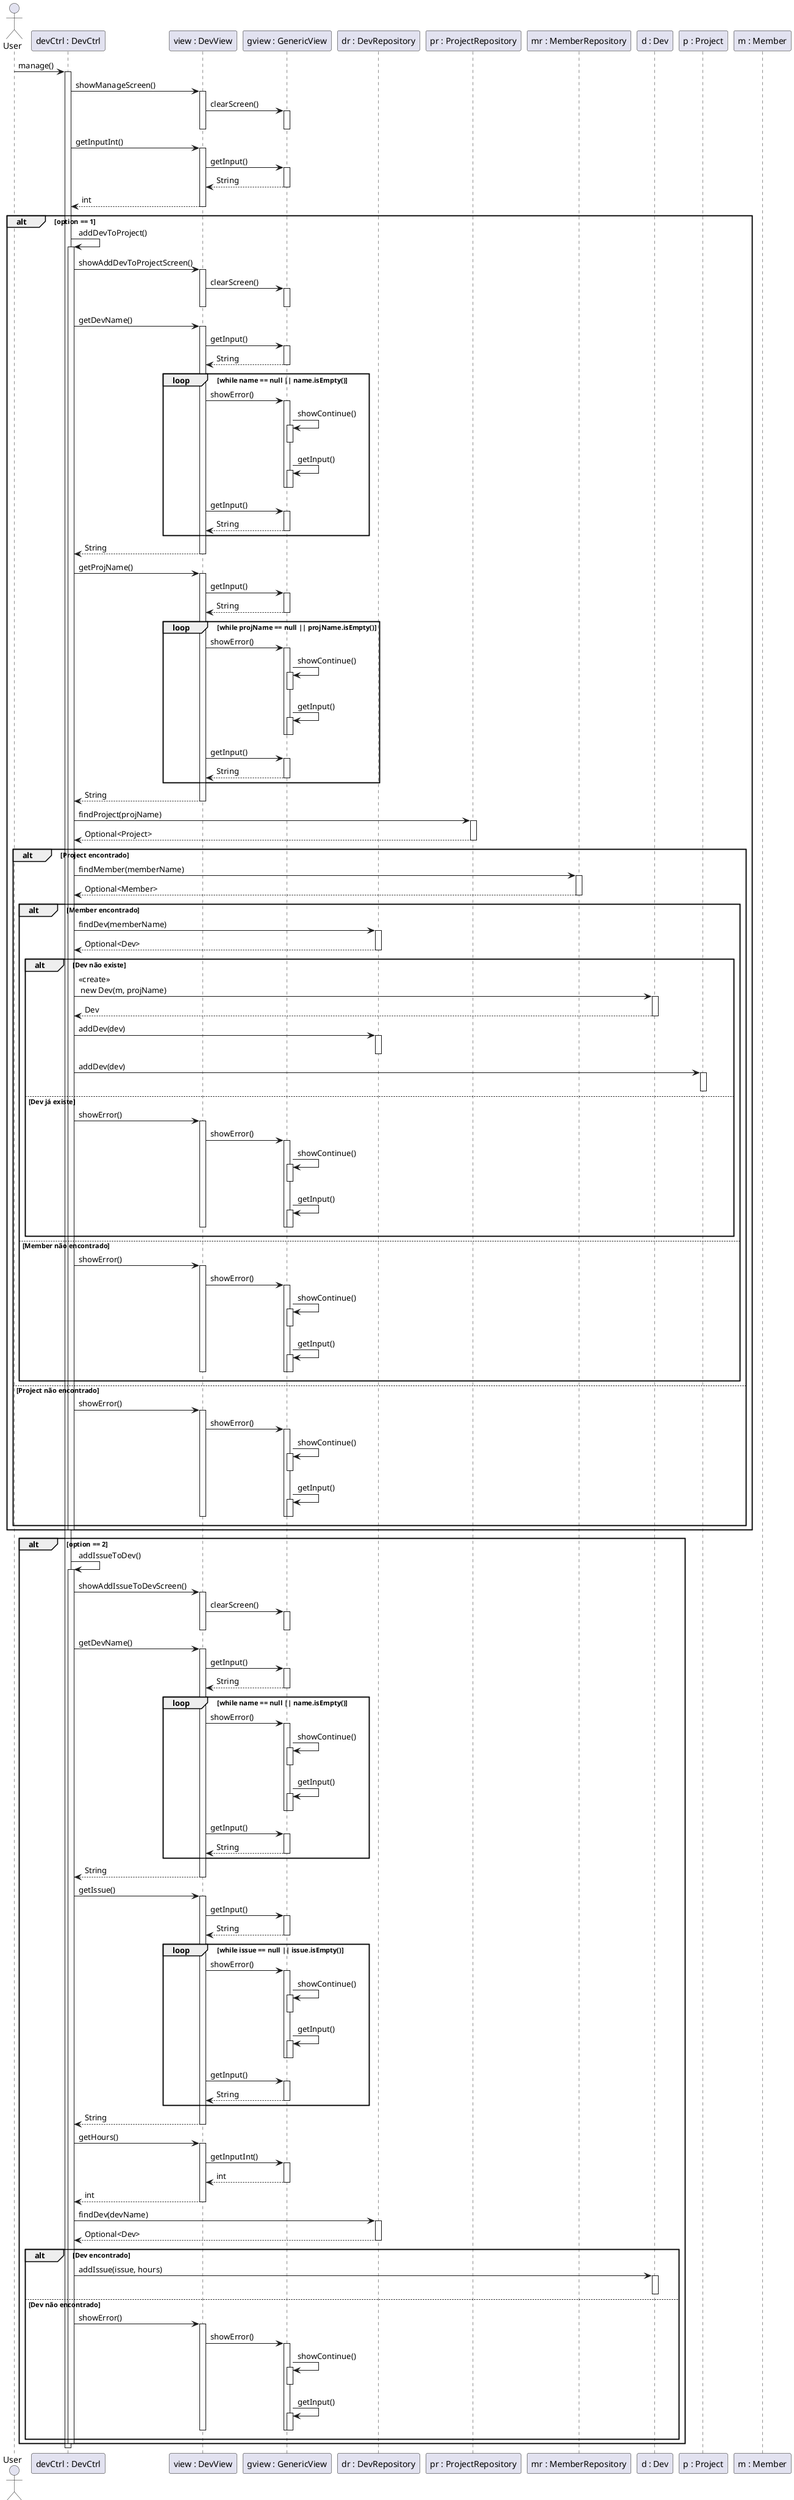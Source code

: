 @startuml

actor User
participant "devCtrl : DevCtrl" as DevCtrl
participant "view : DevView" as DevView
participant "gview : GenericView" as GenericView
participant "dr : DevRepository" as DevRepository
participant "pr : ProjectRepository" as ProjectRepository
participant "mr : MemberRepository" as MemberRepository
participant "d : Dev" as Dev
participant "p : Project" as Project
participant "m : Member" as Member

User -> DevCtrl : manage()
activate DevCtrl
DevCtrl -> DevView : showManageScreen()
activate DevView
DevView -> GenericView : clearScreen()
activate GenericView
deactivate GenericView
deactivate DevView
DevCtrl -> DevView : getInputInt()
activate DevView
DevView -> GenericView : getInput()
activate GenericView
GenericView --> DevView : String
deactivate GenericView
DevView --> DevCtrl : int
deactivate DevView

alt option == 1
    DevCtrl -> DevCtrl : addDevToProject()
    activate DevCtrl
    DevCtrl -> DevView : showAddDevToProjectScreen()
    activate DevView
    DevView -> GenericView : clearScreen()
    activate GenericView
    deactivate GenericView
    deactivate DevView

    ' Loop para obter nome válido
    DevCtrl -> DevView : getDevName()
    activate DevView
    DevView -> GenericView : getInput()
    activate GenericView
    GenericView --> DevView : String
    deactivate GenericView
    loop while name == null || name.isEmpty()
        DevView -> GenericView : showError()
        activate GenericView
        GenericView -> GenericView : showContinue()
        activate GenericView
        deactivate GenericView
        GenericView -> GenericView : getInput()
        activate GenericView
        deactivate GenericView 
        deactivate GenericView

        DevView -> GenericView : getInput()
        activate GenericView
        GenericView --> DevView : String
        deactivate GenericView
    end
    DevView --> DevCtrl : String
    deactivate DevView

    ' Loop para obter projeto válido
    DevCtrl -> DevView : getProjName()
    activate DevView
    DevView -> GenericView : getInput()
    activate GenericView
    GenericView --> DevView : String
    deactivate GenericView
    loop while projName == null || projName.isEmpty()
        DevView -> GenericView : showError()
        activate GenericView
        GenericView -> GenericView : showContinue()
        activate GenericView
        deactivate GenericView
        GenericView -> GenericView : getInput()
        activate GenericView
        deactivate GenericView 
        deactivate GenericView

        DevView -> GenericView : getInput()
        activate GenericView
        GenericView --> DevView : String
        deactivate GenericView
    end
    DevView --> DevCtrl : String 
    deactivate DevView

    DevCtrl -> ProjectRepository : findProject(projName)
    activate ProjectRepository
    ProjectRepository --> DevCtrl : Optional<Project>
    deactivate ProjectRepository

    alt Project encontrado
        DevCtrl -> MemberRepository : findMember(memberName)
        activate MemberRepository
        MemberRepository --> DevCtrl : Optional<Member>
        deactivate MemberRepository

        alt Member encontrado
            DevCtrl -> DevRepository : findDev(memberName)
            activate DevRepository
            DevRepository --> DevCtrl : Optional<Dev>
            deactivate DevRepository

            alt Dev não existe
                DevCtrl -> Dev : <<create>> \n new Dev(m, projName)
                activate Dev
                Dev --> DevCtrl : Dev
                deactivate Dev
                DevCtrl -> DevRepository : addDev(dev)
                activate DevRepository
                deactivate DevRepository
                DevCtrl -> Project : addDev(dev)
                activate Project
                deactivate Project
            else Dev já existe
                DevCtrl -> DevView : showError()
                activate DevView
                
                DevView -> GenericView : showError()
                activate GenericView
                GenericView -> GenericView : showContinue()
                activate GenericView
                deactivate GenericView
                GenericView -> GenericView : getInput()
                activate GenericView
                deactivate GenericView 
                deactivate GenericView

                deactivate DevView
            end
        else Member não encontrado
            DevCtrl -> DevView : showError()
            activate DevView
            DevView -> GenericView : showError()
            activate GenericView
            GenericView -> GenericView : showContinue()
            activate GenericView
            deactivate GenericView
            GenericView -> GenericView : getInput()
            activate GenericView
            deactivate GenericView 
            deactivate GenericView
            deactivate DevView
        end
    else Project não encontrado
        DevCtrl -> DevView : showError()
        activate DevView

        DevView -> GenericView : showError()
        activate GenericView
        GenericView -> GenericView : showContinue()
        activate GenericView
        deactivate GenericView
        GenericView -> GenericView : getInput()
        activate GenericView
        deactivate GenericView 
        deactivate GenericView

        deactivate DevView
    end
    deactivate DevCtrl
end

alt option == 2
    DevCtrl -> DevCtrl : addIssueToDev()
    activate DevCtrl
    DevCtrl -> DevView : showAddIssueToDevScreen()
    activate DevView
    DevView -> GenericView : clearScreen()
    activate GenericView
    deactivate GenericView
    deactivate DevView

    ' Loop para obter nome válido
    DevCtrl -> DevView : getDevName()
    activate DevView

    DevView -> GenericView : getInput()
    activate GenericView
    GenericView --> DevView : String
    deactivate GenericView

    loop while name == null || name.isEmpty()
        DevView -> GenericView : showError()
        activate GenericView

        GenericView -> GenericView : showContinue()
        activate GenericView
        deactivate GenericView
        GenericView -> GenericView : getInput()
        activate GenericView
        deactivate GenericView 

        deactivate GenericView
        DevView -> GenericView : getInput()
        activate GenericView
        GenericView --> DevView : String
        deactivate GenericView
    end
    DevView --> DevCtrl : String
    deactivate DevView

    ' Loop para obter issue válida
    DevCtrl -> DevView : getIssue()
    activate DevView

    DevView -> GenericView : getInput()
    activate GenericView
    GenericView --> DevView : String
    deactivate GenericView
    loop while issue == null || issue.isEmpty()
        DevView -> GenericView : showError()
        activate GenericView

        GenericView -> GenericView : showContinue()
        activate GenericView
        deactivate GenericView
        GenericView -> GenericView : getInput()
        activate GenericView
        deactivate GenericView 

        deactivate GenericView
        DevView -> GenericView : getInput()
        activate GenericView
        GenericView --> DevView : String
        deactivate GenericView
    end
    DevView --> DevCtrl : String
    deactivate DevView

    DevCtrl -> DevView : getHours()
    activate DevView
    DevView -> GenericView : getInputInt()
    activate GenericView
    GenericView --> DevView : int
    deactivate GenericView
    DevView --> DevCtrl : int
    deactivate DevView

    DevCtrl -> DevRepository : findDev(devName)
    activate DevRepository
    DevRepository --> DevCtrl : Optional<Dev>
    deactivate DevRepository

    alt Dev encontrado
        DevCtrl -> Dev : addIssue(issue, hours)
        activate Dev
        deactivate Dev
    else Dev não encontrado
        DevCtrl -> DevView : showError()
        activate DevView

        DevView -> GenericView : showError()
        activate GenericView
        GenericView -> GenericView : showContinue()
        activate GenericView
        deactivate GenericView
        GenericView -> GenericView : getInput()
        activate GenericView
        deactivate GenericView 
        deactivate GenericView

        deactivate DevView
    end
    deactivate DevCtrl
end

deactivate DevCtrl
@enduml

